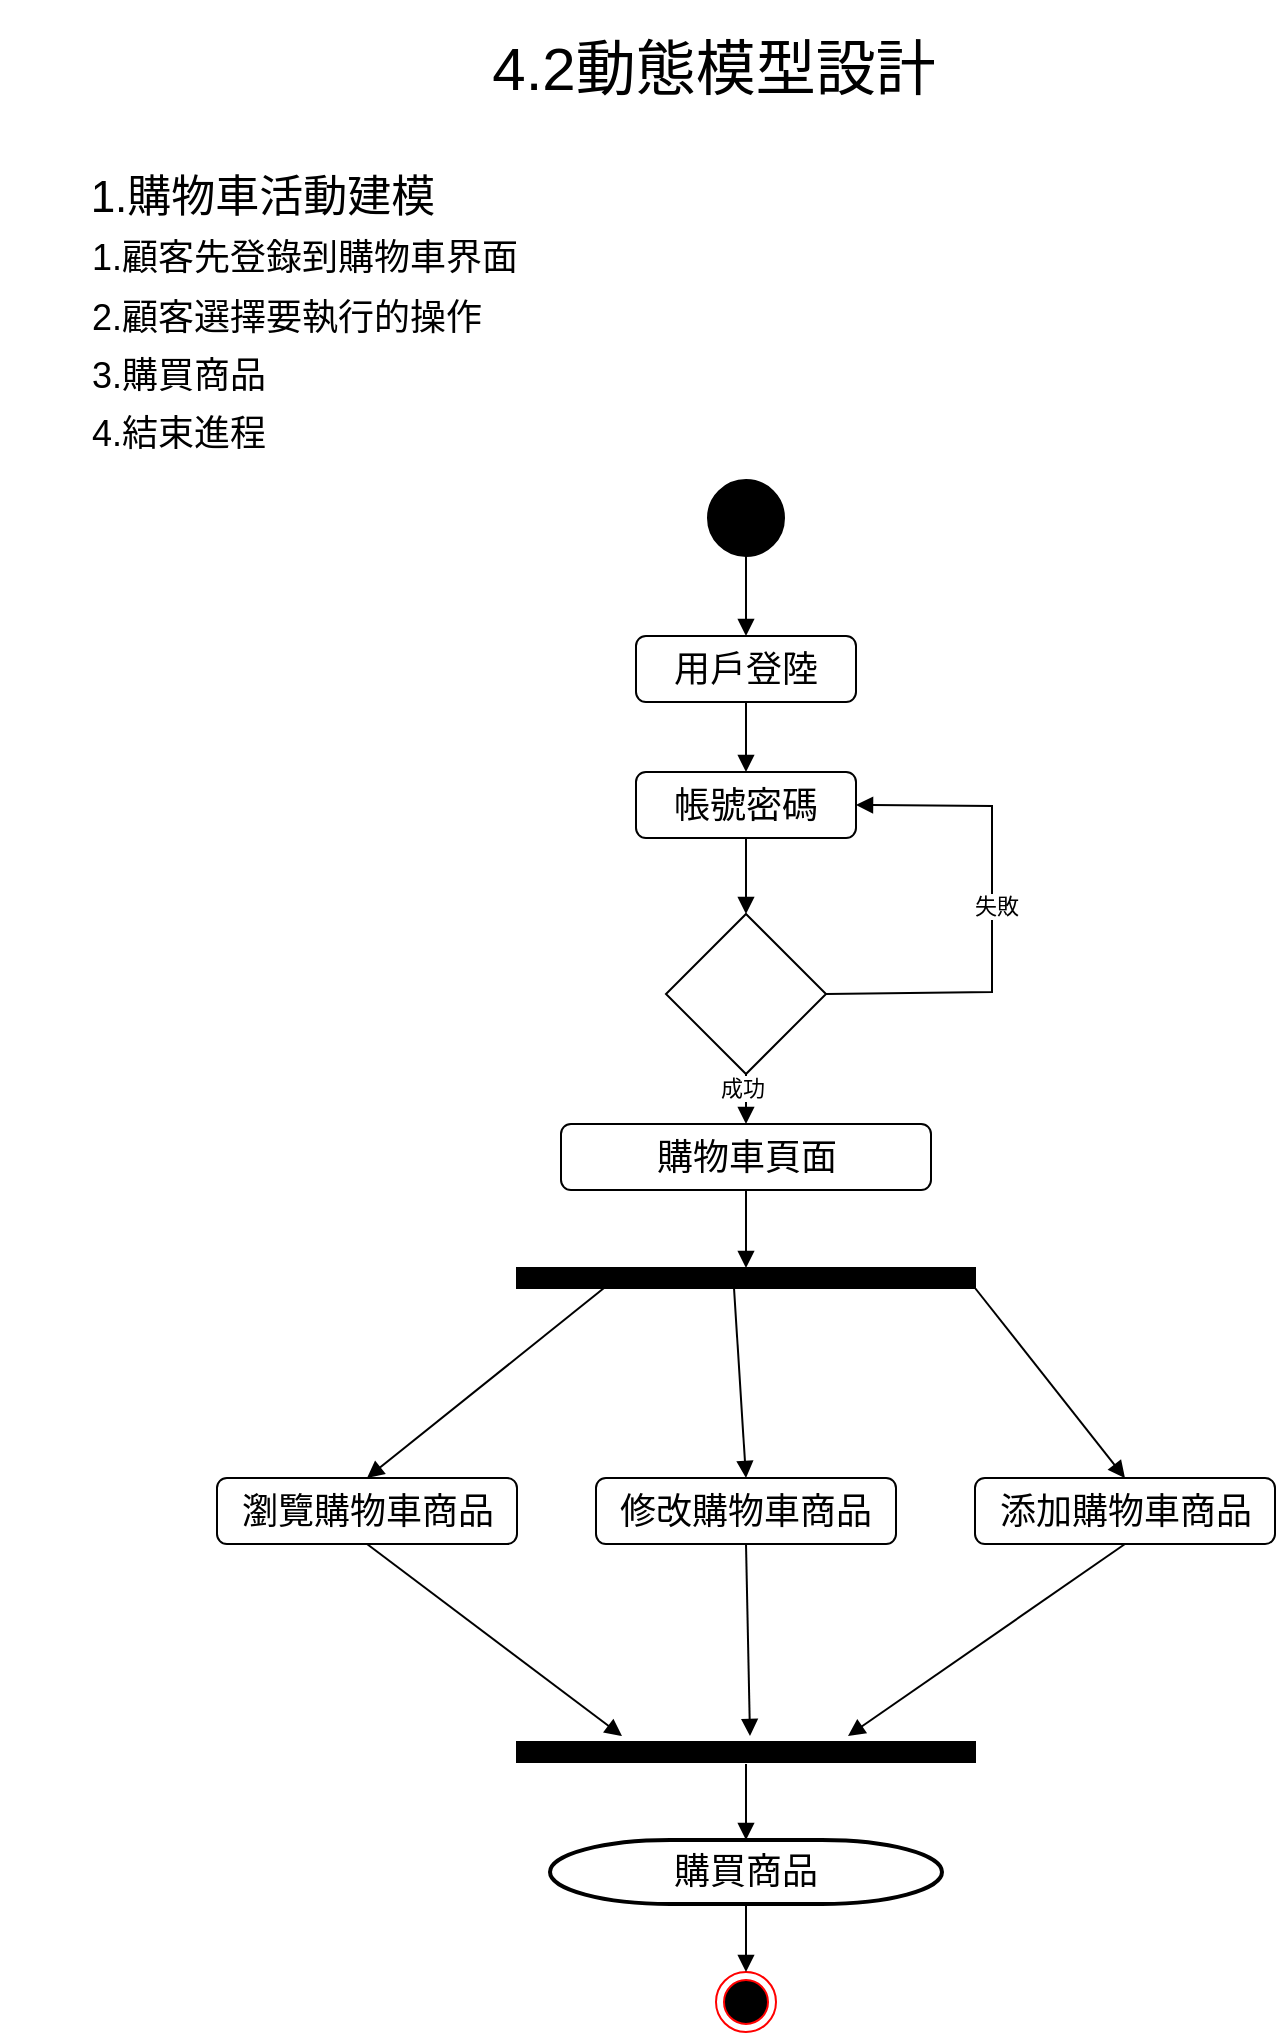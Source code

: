 <mxfile version="22.1.11" type="device">
  <diagram name="第 1 页" id="VMzvTUoIbbSJ1ndubA9M">
    <mxGraphModel dx="1143" dy="607" grid="0" gridSize="10" guides="1" tooltips="1" connect="1" arrows="1" fold="1" page="1" pageScale="1" pageWidth="827" pageHeight="1169" math="0" shadow="0">
      <root>
        <mxCell id="0" />
        <mxCell id="1" parent="0" />
        <mxCell id="w7ZeJscN01RE4dLkFGF4-1" value="&lt;font style=&quot;font-size: 30px;&quot;&gt;4.2動態模型設計&lt;/font&gt;" style="text;html=1;strokeColor=none;fillColor=none;align=center;verticalAlign=middle;whiteSpace=wrap;rounded=0;" vertex="1" parent="1">
          <mxGeometry x="253" y="9" width="266" height="67" as="geometry" />
        </mxCell>
        <mxCell id="w7ZeJscN01RE4dLkFGF4-2" value="&lt;font style=&quot;font-size: 22px;&quot;&gt;1.購物車活動建模&lt;/font&gt;" style="text;html=1;strokeColor=none;fillColor=none;align=center;verticalAlign=middle;whiteSpace=wrap;rounded=0;" vertex="1" parent="1">
          <mxGeometry x="29" y="93" width="263" height="30" as="geometry" />
        </mxCell>
        <mxCell id="w7ZeJscN01RE4dLkFGF4-3" value="&lt;font style=&quot;font-size: 18px;&quot;&gt;1.顧客先登錄到購物車界面&lt;/font&gt;" style="text;html=1;strokeColor=none;fillColor=none;align=left;verticalAlign=middle;whiteSpace=wrap;rounded=0;" vertex="1" parent="1">
          <mxGeometry x="73" y="123" width="221" height="30" as="geometry" />
        </mxCell>
        <mxCell id="w7ZeJscN01RE4dLkFGF4-4" value="&lt;font style=&quot;font-size: 18px;&quot;&gt;2.顧客選擇要執行的操作&lt;/font&gt;" style="text;html=1;strokeColor=none;fillColor=none;align=left;verticalAlign=middle;whiteSpace=wrap;rounded=0;" vertex="1" parent="1">
          <mxGeometry x="73" y="153" width="221" height="30" as="geometry" />
        </mxCell>
        <mxCell id="w7ZeJscN01RE4dLkFGF4-5" value="&lt;font style=&quot;font-size: 18px;&quot;&gt;3.購買商品&lt;/font&gt;" style="text;html=1;strokeColor=none;fillColor=none;align=left;verticalAlign=middle;whiteSpace=wrap;rounded=0;" vertex="1" parent="1">
          <mxGeometry x="73" y="179" width="221" height="36" as="geometry" />
        </mxCell>
        <mxCell id="w7ZeJscN01RE4dLkFGF4-6" value="&lt;span style=&quot;font-size: 18px;&quot;&gt;4.結束進程&lt;/span&gt;" style="text;html=1;strokeColor=none;fillColor=none;align=left;verticalAlign=middle;whiteSpace=wrap;rounded=0;" vertex="1" parent="1">
          <mxGeometry x="73" y="211" width="221" height="30" as="geometry" />
        </mxCell>
        <mxCell id="w7ZeJscN01RE4dLkFGF4-7" value="" style="ellipse;whiteSpace=wrap;html=1;aspect=fixed;fillColor=#000000;" vertex="1" parent="1">
          <mxGeometry x="383" y="249" width="38" height="38" as="geometry" />
        </mxCell>
        <mxCell id="w7ZeJscN01RE4dLkFGF4-8" value="&lt;font style=&quot;font-size: 18px;&quot;&gt;用戶登陸&lt;/font&gt;" style="rounded=1;whiteSpace=wrap;html=1;" vertex="1" parent="1">
          <mxGeometry x="347" y="327" width="110" height="33" as="geometry" />
        </mxCell>
        <mxCell id="w7ZeJscN01RE4dLkFGF4-9" value="&lt;font style=&quot;font-size: 18px;&quot;&gt;帳號密碼&lt;/font&gt;" style="rounded=1;whiteSpace=wrap;html=1;" vertex="1" parent="1">
          <mxGeometry x="347" y="395" width="110" height="33" as="geometry" />
        </mxCell>
        <mxCell id="w7ZeJscN01RE4dLkFGF4-11" value="" style="rhombus;whiteSpace=wrap;html=1;" vertex="1" parent="1">
          <mxGeometry x="362" y="466" width="80" height="80" as="geometry" />
        </mxCell>
        <mxCell id="w7ZeJscN01RE4dLkFGF4-12" value="&lt;font style=&quot;font-size: 18px;&quot;&gt;購物車頁面&lt;/font&gt;" style="rounded=1;whiteSpace=wrap;html=1;" vertex="1" parent="1">
          <mxGeometry x="309.5" y="571" width="185" height="33" as="geometry" />
        </mxCell>
        <mxCell id="w7ZeJscN01RE4dLkFGF4-14" value="" style="html=1;points=[[0,0,0,0,5],[0,1,0,0,-5],[1,0,0,0,5],[1,1,0,0,-5]];perimeter=orthogonalPerimeter;outlineConnect=0;targetShapes=umlLifeline;portConstraint=eastwest;newEdgeStyle={&quot;curved&quot;:0,&quot;rounded&quot;:0};fillColor=#000000;direction=south;" vertex="1" parent="1">
          <mxGeometry x="287.5" y="643" width="229" height="10" as="geometry" />
        </mxCell>
        <mxCell id="w7ZeJscN01RE4dLkFGF4-15" value="&lt;font style=&quot;font-size: 18px;&quot;&gt;瀏覽購物車商品&lt;/font&gt;" style="rounded=1;whiteSpace=wrap;html=1;" vertex="1" parent="1">
          <mxGeometry x="137.5" y="748" width="150" height="33" as="geometry" />
        </mxCell>
        <mxCell id="w7ZeJscN01RE4dLkFGF4-16" value="&lt;font style=&quot;font-size: 18px;&quot;&gt;修改購物車商品&lt;/font&gt;" style="rounded=1;whiteSpace=wrap;html=1;" vertex="1" parent="1">
          <mxGeometry x="327" y="748" width="150" height="33" as="geometry" />
        </mxCell>
        <mxCell id="w7ZeJscN01RE4dLkFGF4-17" value="&lt;font style=&quot;font-size: 18px;&quot;&gt;添加購物車商品&lt;/font&gt;" style="rounded=1;whiteSpace=wrap;html=1;" vertex="1" parent="1">
          <mxGeometry x="516.5" y="748" width="150" height="33" as="geometry" />
        </mxCell>
        <mxCell id="w7ZeJscN01RE4dLkFGF4-18" value="" style="html=1;points=[[0,0,0,0,5],[0,1,0,0,-5],[1,0,0,0,5],[1,1,0,0,-5]];perimeter=orthogonalPerimeter;outlineConnect=0;targetShapes=umlLifeline;portConstraint=eastwest;newEdgeStyle={&quot;curved&quot;:0,&quot;rounded&quot;:0};fillColor=#000000;direction=south;" vertex="1" parent="1">
          <mxGeometry x="287.5" y="880" width="229" height="10" as="geometry" />
        </mxCell>
        <mxCell id="w7ZeJscN01RE4dLkFGF4-19" value="&lt;font style=&quot;font-size: 18px;&quot;&gt;購買商品&lt;/font&gt;" style="strokeWidth=2;html=1;shape=mxgraph.flowchart.terminator;whiteSpace=wrap;" vertex="1" parent="1">
          <mxGeometry x="304" y="929" width="196" height="32" as="geometry" />
        </mxCell>
        <mxCell id="w7ZeJscN01RE4dLkFGF4-20" value="" style="ellipse;html=1;shape=endState;fillColor=#000000;strokeColor=#ff0000;" vertex="1" parent="1">
          <mxGeometry x="387" y="995" width="30" height="30" as="geometry" />
        </mxCell>
        <mxCell id="w7ZeJscN01RE4dLkFGF4-21" value="" style="html=1;verticalAlign=bottom;endArrow=block;curved=0;rounded=0;exitX=0.5;exitY=1;exitDx=0;exitDy=0;" edge="1" parent="1" source="w7ZeJscN01RE4dLkFGF4-16">
          <mxGeometry width="80" relative="1" as="geometry">
            <mxPoint x="371" y="769" as="sourcePoint" />
            <mxPoint x="404" y="877" as="targetPoint" />
          </mxGeometry>
        </mxCell>
        <mxCell id="w7ZeJscN01RE4dLkFGF4-22" value="" style="html=1;verticalAlign=bottom;endArrow=block;curved=0;rounded=0;exitX=0.5;exitY=1;exitDx=0;exitDy=0;" edge="1" parent="1" source="w7ZeJscN01RE4dLkFGF4-15">
          <mxGeometry width="80" relative="1" as="geometry">
            <mxPoint x="412" y="791" as="sourcePoint" />
            <mxPoint x="340" y="877" as="targetPoint" />
          </mxGeometry>
        </mxCell>
        <mxCell id="w7ZeJscN01RE4dLkFGF4-23" value="" style="html=1;verticalAlign=bottom;endArrow=block;curved=0;rounded=0;exitX=0.5;exitY=1;exitDx=0;exitDy=0;" edge="1" parent="1" source="w7ZeJscN01RE4dLkFGF4-17">
          <mxGeometry width="80" relative="1" as="geometry">
            <mxPoint x="422" y="801" as="sourcePoint" />
            <mxPoint x="453" y="877" as="targetPoint" />
          </mxGeometry>
        </mxCell>
        <mxCell id="w7ZeJscN01RE4dLkFGF4-24" value="" style="html=1;verticalAlign=bottom;endArrow=block;curved=0;rounded=0;exitX=1.1;exitY=0.5;exitDx=0;exitDy=0;exitPerimeter=0;entryX=0.5;entryY=0;entryDx=0;entryDy=0;entryPerimeter=0;" edge="1" parent="1" source="w7ZeJscN01RE4dLkFGF4-18" target="w7ZeJscN01RE4dLkFGF4-19">
          <mxGeometry width="80" relative="1" as="geometry">
            <mxPoint x="537" y="920" as="sourcePoint" />
            <mxPoint x="539" y="1016" as="targetPoint" />
          </mxGeometry>
        </mxCell>
        <mxCell id="w7ZeJscN01RE4dLkFGF4-25" value="" style="html=1;verticalAlign=bottom;endArrow=block;curved=0;rounded=0;exitX=0.5;exitY=1;exitDx=0;exitDy=0;exitPerimeter=0;entryX=0.5;entryY=0;entryDx=0;entryDy=0;" edge="1" parent="1" source="w7ZeJscN01RE4dLkFGF4-19" target="w7ZeJscN01RE4dLkFGF4-20">
          <mxGeometry width="80" relative="1" as="geometry">
            <mxPoint x="442" y="821" as="sourcePoint" />
            <mxPoint x="444" y="917" as="targetPoint" />
          </mxGeometry>
        </mxCell>
        <mxCell id="w7ZeJscN01RE4dLkFGF4-26" value="" style="html=1;verticalAlign=bottom;endArrow=block;curved=0;rounded=0;exitX=1;exitY=0.81;exitDx=0;exitDy=0;exitPerimeter=0;entryX=0.5;entryY=0;entryDx=0;entryDy=0;" edge="1" parent="1" source="w7ZeJscN01RE4dLkFGF4-14" target="w7ZeJscN01RE4dLkFGF4-15">
          <mxGeometry width="80" relative="1" as="geometry">
            <mxPoint x="452" y="831" as="sourcePoint" />
            <mxPoint x="454" y="927" as="targetPoint" />
          </mxGeometry>
        </mxCell>
        <mxCell id="w7ZeJscN01RE4dLkFGF4-27" value="" style="html=1;verticalAlign=bottom;endArrow=block;curved=0;rounded=0;entryX=0.5;entryY=0;entryDx=0;entryDy=0;" edge="1" parent="1" source="w7ZeJscN01RE4dLkFGF4-14" target="w7ZeJscN01RE4dLkFGF4-17">
          <mxGeometry width="80" relative="1" as="geometry">
            <mxPoint x="462" y="841" as="sourcePoint" />
            <mxPoint x="464" y="937" as="targetPoint" />
          </mxGeometry>
        </mxCell>
        <mxCell id="w7ZeJscN01RE4dLkFGF4-28" value="" style="html=1;verticalAlign=bottom;endArrow=block;curved=0;rounded=0;entryX=0.5;entryY=0;entryDx=0;entryDy=0;" edge="1" parent="1" target="w7ZeJscN01RE4dLkFGF4-16">
          <mxGeometry width="80" relative="1" as="geometry">
            <mxPoint x="396" y="653" as="sourcePoint" />
            <mxPoint x="402" y="742" as="targetPoint" />
          </mxGeometry>
        </mxCell>
        <mxCell id="w7ZeJscN01RE4dLkFGF4-29" value="" style="html=1;verticalAlign=bottom;endArrow=block;curved=0;rounded=0;exitX=0.5;exitY=1;exitDx=0;exitDy=0;" edge="1" parent="1" source="w7ZeJscN01RE4dLkFGF4-12" target="w7ZeJscN01RE4dLkFGF4-14">
          <mxGeometry width="80" relative="1" as="geometry">
            <mxPoint x="406" y="663" as="sourcePoint" />
            <mxPoint x="412" y="758" as="targetPoint" />
          </mxGeometry>
        </mxCell>
        <mxCell id="w7ZeJscN01RE4dLkFGF4-31" value="" style="html=1;verticalAlign=bottom;endArrow=block;curved=0;rounded=0;entryX=0.5;entryY=0;entryDx=0;entryDy=0;exitX=0.5;exitY=1;exitDx=0;exitDy=0;" edge="1" parent="1" source="w7ZeJscN01RE4dLkFGF4-11" target="w7ZeJscN01RE4dLkFGF4-12">
          <mxGeometry width="80" relative="1" as="geometry">
            <mxPoint x="416" y="673" as="sourcePoint" />
            <mxPoint x="422" y="768" as="targetPoint" />
          </mxGeometry>
        </mxCell>
        <mxCell id="w7ZeJscN01RE4dLkFGF4-32" value="成功" style="edgeLabel;html=1;align=center;verticalAlign=middle;resizable=0;points=[];" vertex="1" connectable="0" parent="w7ZeJscN01RE4dLkFGF4-31">
          <mxGeometry x="-0.423" y="-2" relative="1" as="geometry">
            <mxPoint as="offset" />
          </mxGeometry>
        </mxCell>
        <mxCell id="w7ZeJscN01RE4dLkFGF4-33" value="" style="html=1;verticalAlign=bottom;endArrow=block;curved=0;rounded=0;exitX=1;exitY=0.5;exitDx=0;exitDy=0;entryX=1;entryY=0.5;entryDx=0;entryDy=0;" edge="1" parent="1" source="w7ZeJscN01RE4dLkFGF4-11" target="w7ZeJscN01RE4dLkFGF4-9">
          <mxGeometry width="80" relative="1" as="geometry">
            <mxPoint x="426" y="683" as="sourcePoint" />
            <mxPoint x="523" y="406" as="targetPoint" />
            <Array as="points">
              <mxPoint x="525" y="505" />
              <mxPoint x="525" y="412" />
            </Array>
          </mxGeometry>
        </mxCell>
        <mxCell id="w7ZeJscN01RE4dLkFGF4-34" value="失敗" style="edgeLabel;html=1;align=center;verticalAlign=middle;resizable=0;points=[];" vertex="1" connectable="0" parent="w7ZeJscN01RE4dLkFGF4-33">
          <mxGeometry x="0.036" y="-2" relative="1" as="geometry">
            <mxPoint as="offset" />
          </mxGeometry>
        </mxCell>
        <mxCell id="w7ZeJscN01RE4dLkFGF4-35" value="" style="html=1;verticalAlign=bottom;endArrow=block;curved=0;rounded=0;entryX=0.5;entryY=0;entryDx=0;entryDy=0;exitX=0.5;exitY=1;exitDx=0;exitDy=0;" edge="1" parent="1" source="w7ZeJscN01RE4dLkFGF4-9" target="w7ZeJscN01RE4dLkFGF4-11">
          <mxGeometry width="80" relative="1" as="geometry">
            <mxPoint x="436" y="693" as="sourcePoint" />
            <mxPoint x="442" y="788" as="targetPoint" />
          </mxGeometry>
        </mxCell>
        <mxCell id="w7ZeJscN01RE4dLkFGF4-36" value="" style="html=1;verticalAlign=bottom;endArrow=block;curved=0;rounded=0;entryX=0.5;entryY=0;entryDx=0;entryDy=0;" edge="1" parent="1" target="w7ZeJscN01RE4dLkFGF4-9">
          <mxGeometry width="80" relative="1" as="geometry">
            <mxPoint x="402" y="360" as="sourcePoint" />
            <mxPoint x="481" y="537" as="targetPoint" />
          </mxGeometry>
        </mxCell>
        <mxCell id="w7ZeJscN01RE4dLkFGF4-37" value="" style="html=1;verticalAlign=bottom;endArrow=block;curved=0;rounded=0;entryX=0.5;entryY=0;entryDx=0;entryDy=0;exitX=0.5;exitY=1;exitDx=0;exitDy=0;" edge="1" parent="1" source="w7ZeJscN01RE4dLkFGF4-7" target="w7ZeJscN01RE4dLkFGF4-8">
          <mxGeometry width="80" relative="1" as="geometry">
            <mxPoint x="412" y="370" as="sourcePoint" />
            <mxPoint x="412" y="405" as="targetPoint" />
          </mxGeometry>
        </mxCell>
      </root>
    </mxGraphModel>
  </diagram>
</mxfile>
